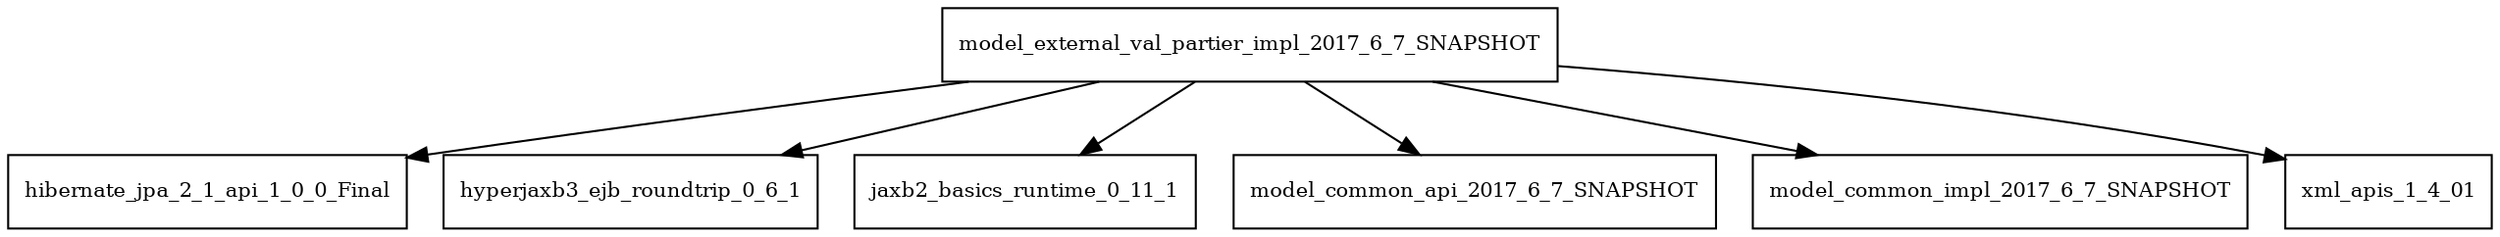digraph model_external_val_partier_impl_2017_6_7_SNAPSHOT_dependencies {
  node [shape = box, fontsize=10.0];
  model_external_val_partier_impl_2017_6_7_SNAPSHOT -> hibernate_jpa_2_1_api_1_0_0_Final;
  model_external_val_partier_impl_2017_6_7_SNAPSHOT -> hyperjaxb3_ejb_roundtrip_0_6_1;
  model_external_val_partier_impl_2017_6_7_SNAPSHOT -> jaxb2_basics_runtime_0_11_1;
  model_external_val_partier_impl_2017_6_7_SNAPSHOT -> model_common_api_2017_6_7_SNAPSHOT;
  model_external_val_partier_impl_2017_6_7_SNAPSHOT -> model_common_impl_2017_6_7_SNAPSHOT;
  model_external_val_partier_impl_2017_6_7_SNAPSHOT -> xml_apis_1_4_01;
}
